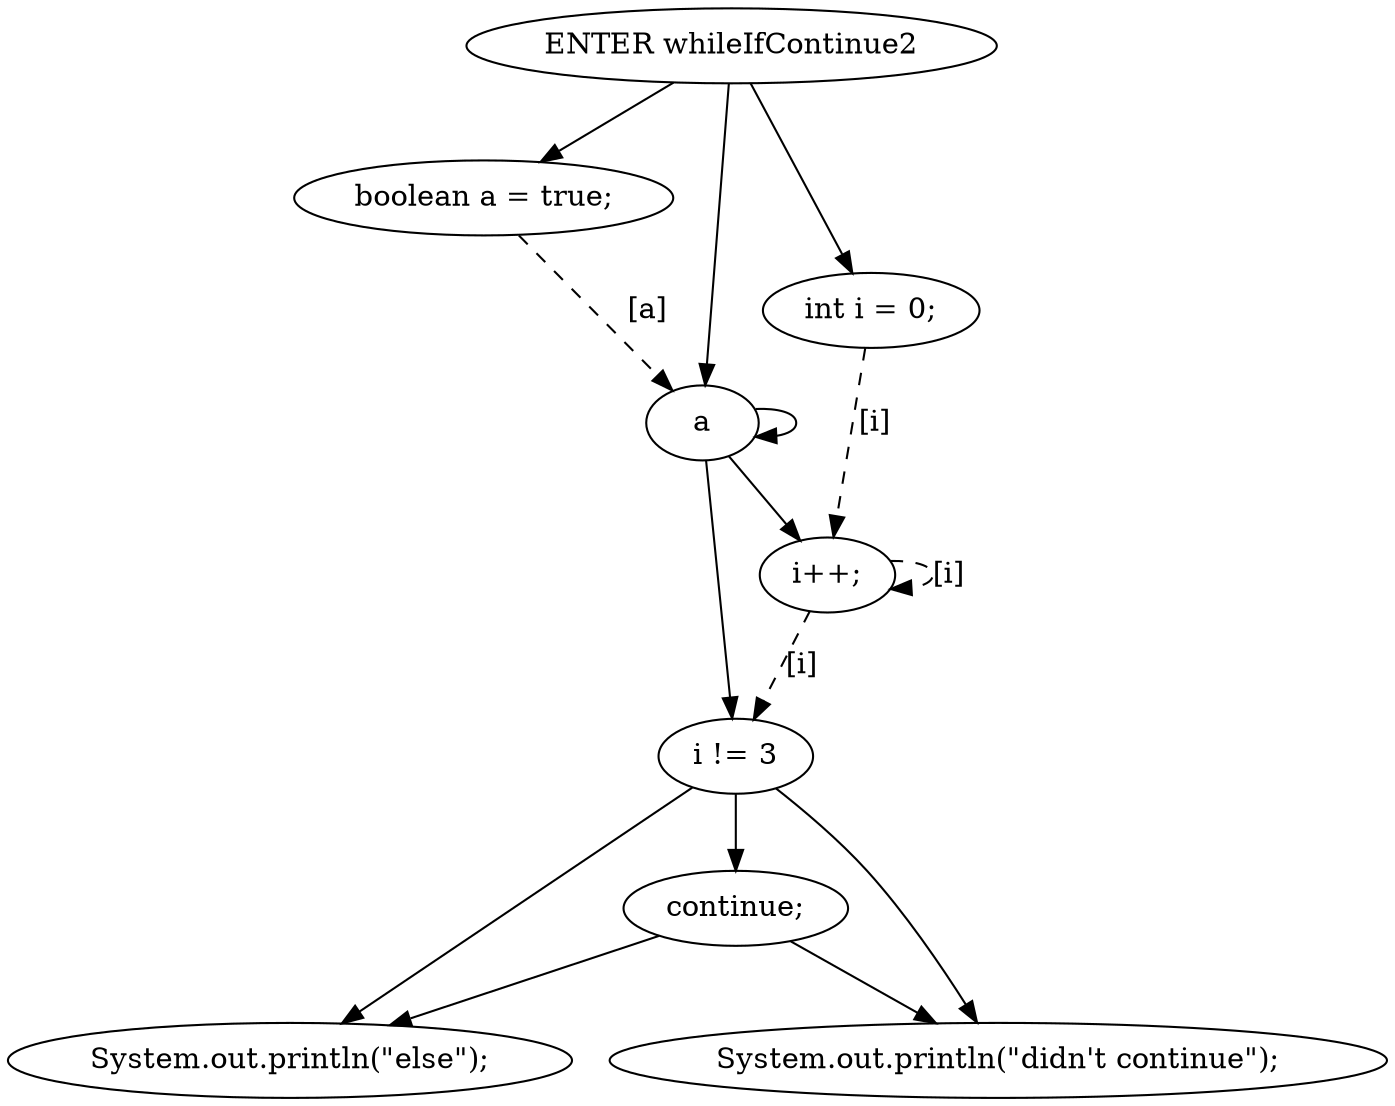 digraph G {
  0 [ label="ENTER whileIfContinue2" ];
  2 [ label="boolean a = true;" ];
  3 [ label="int i = 0;" ];
  4 [ label="a" ];
  5 [ label="i++;" ];
  6 [ label="i != 3" ];
  7 [ label="continue;" ];
  8 [ label="System.out.println(\"else\");" ];
  9 [ label="System.out.println(\"didn't continue\");" ];
  2 -> 4 [ style="dashed" label="[a]" ];
  3 -> 5 [ style="dashed" label="[i]" ];
  5 -> 5 [ style="dashed" label="[i]" ];
  5 -> 6 [ style="dashed" label="[i]" ];
  0 -> 2 [ ];
  0 -> 3 [ ];
  0 -> 4 [ ];
  4 -> 5 [ ];
  4 -> 6 [ ];
  4 -> 4 [ ];
  6 -> 7 [ ];
  7 -> 8 [ ];
  7 -> 9 [ ];
  6 -> 8 [ ];
  6 -> 9 [ ];
}
